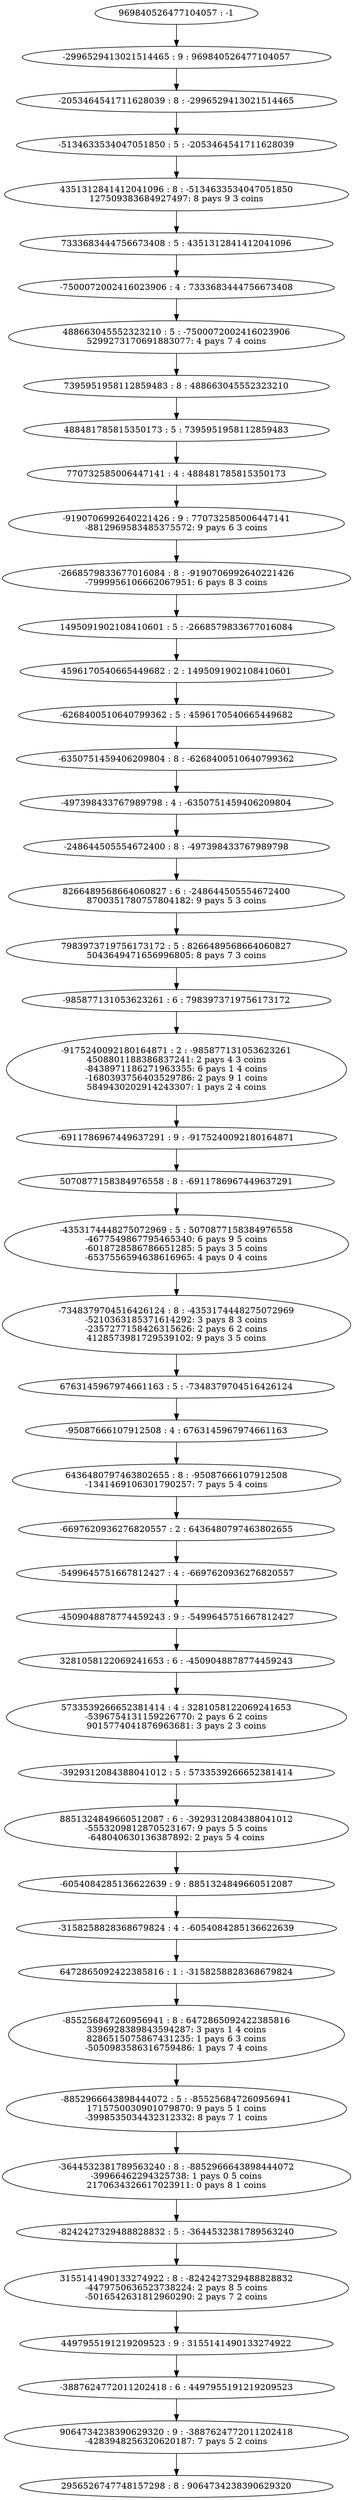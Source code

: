 digraph "plots_10_0.9_0.8_1000000.0_6000.0_2880000.0/tree_0.dot" {
	0 [label="969840526477104057 : -1"]
	1 [label="-2996529413021514465 : 9 : 969840526477104057
"]
	2 [label="-2053464541711628039 : 8 : -2996529413021514465
"]
	3 [label="-5134633534047051850 : 5 : -2053464541711628039
"]
	4 [label="4351312841412041096 : 8 : -5134633534047051850
127509383684927497: 8 pays 9 3 coins
"]
	5 [label="7333683444756673408 : 5 : 4351312841412041096
"]
	6 [label="-7500072002416023906 : 4 : 7333683444756673408
"]
	7 [label="488663045552323210 : 5 : -7500072002416023906
5299273170691883077: 4 pays 7 4 coins
"]
	8 [label="7395951958112859483 : 8 : 488663045552323210
"]
	9 [label="488481785815350173 : 5 : 7395951958112859483
"]
	10 [label="770732585006447141 : 4 : 488481785815350173
"]
	11 [label="-9190706992640221426 : 9 : 770732585006447141
-8812969583485375572: 9 pays 6 3 coins
"]
	12 [label="-2668579833677016084 : 8 : -9190706992640221426
-7999956106662067951: 6 pays 8 3 coins
"]
	13 [label="1495091902108410601 : 5 : -2668579833677016084
"]
	14 [label="4596170540665449682 : 2 : 1495091902108410601
"]
	15 [label="-6268400510640799362 : 5 : 4596170540665449682
"]
	16 [label="-6350751459406209804 : 8 : -6268400510640799362
"]
	17 [label="-497398433767989798 : 4 : -6350751459406209804
"]
	18 [label="-248644505554672400 : 8 : -497398433767989798
"]
	19 [label="8266489568664060827 : 6 : -248644505554672400
8700351780757804182: 9 pays 5 3 coins
"]
	20 [label="7983973719756173172 : 5 : 8266489568664060827
5043649471656996805: 8 pays 7 3 coins
"]
	21 [label="-985877131053623261 : 6 : 7983973719756173172
"]
	22 [label="-9175240092180164871 : 2 : -985877131053623261
4508801188386837241: 2 pays 4 3 coins
-8438971186271963355: 6 pays 1 4 coins
-1680393756403529786: 2 pays 9 1 coins
5849430202914243307: 1 pays 2 4 coins
"]
	23 [label="-6911786967449637291 : 9 : -9175240092180164871
"]
	24 [label="5070877158384976558 : 8 : -6911786967449637291
"]
	25 [label="-4353174448275072969 : 5 : 5070877158384976558
-4677549867795465340: 6 pays 9 5 coins
-6018728586786651285: 5 pays 3 5 coins
-6537556594638616965: 4 pays 0 4 coins
"]
	26 [label="-7348379704516426124 : 8 : -4353174448275072969
-5210363185371614292: 3 pays 8 3 coins
-2357277158426315626: 2 pays 6 2 coins
4128573981729539102: 9 pays 3 5 coins
"]
	27 [label="6763145967974661163 : 5 : -7348379704516426124
"]
	28 [label="-95087666107912508 : 4 : 6763145967974661163
"]
	29 [label="6436480797463802655 : 8 : -95087666107912508
-1341469106301790257: 7 pays 5 4 coins
"]
	30 [label="-6697620936276820557 : 2 : 6436480797463802655
"]
	31 [label="-5499645751667812427 : 4 : -6697620936276820557
"]
	32 [label="-4509048878774459243 : 9 : -5499645751667812427
"]
	33 [label="3281058122069241653 : 6 : -4509048878774459243
"]
	34 [label="5733539266652381414 : 4 : 3281058122069241653
-5396754131159226770: 2 pays 6 2 coins
9015774041876963681: 3 pays 2 3 coins
"]
	35 [label="-3929312084388041012 : 5 : 5733539266652381414
"]
	36 [label="8851324849660512087 : 6 : -3929312084388041012
-5553209812870523167: 9 pays 5 5 coins
-648040630136387892: 2 pays 5 4 coins
"]
	37 [label="-6054084285136622639 : 9 : 8851324849660512087
"]
	38 [label="-3158258828368679824 : 4 : -6054084285136622639
"]
	39 [label="6472865092422385816 : 1 : -3158258828368679824
"]
	40 [label="-855256847260956941 : 8 : 6472865092422385816
3396928389843594287: 3 pays 1 4 coins
8286515075867431235: 1 pays 6 3 coins
-5050983586316759486: 1 pays 7 4 coins
"]
	41 [label="-8852966643898444072 : 5 : -855256847260956941
1715750030901079870: 9 pays 5 1 coins
-3998535034432312332: 8 pays 7 1 coins
"]
	42 [label="-3644532381789563240 : 8 : -8852966643898444072
-39966462294325738: 1 pays 0 5 coins
2170634326617023911: 0 pays 8 1 coins
"]
	43 [label="-8242427329488828832 : 5 : -3644532381789563240
"]
	44 [label="3155141490133274922 : 8 : -8242427329488828832
-4479750636523738224: 2 pays 8 5 coins
-5016542631812960290: 2 pays 7 2 coins
"]
	45 [label="4497955191219209523 : 9 : 3155141490133274922
"]
	46 [label="-3887624772011202418 : 6 : 4497955191219209523
"]
	47 [label="9064734238390629320 : 9 : -3887624772011202418
-4283948256320620187: 7 pays 5 2 coins
"]
	48 [label="2956526747748157298 : 8 : 9064734238390629320
"]
	0 -> 1
	1 -> 2
	2 -> 3
	3 -> 4
	4 -> 5
	5 -> 6
	6 -> 7
	7 -> 8
	8 -> 9
	9 -> 10
	10 -> 11
	11 -> 12
	12 -> 13
	13 -> 14
	14 -> 15
	15 -> 16
	16 -> 17
	17 -> 18
	18 -> 19
	19 -> 20
	20 -> 21
	21 -> 22
	22 -> 23
	23 -> 24
	24 -> 25
	25 -> 26
	26 -> 27
	27 -> 28
	28 -> 29
	29 -> 30
	30 -> 31
	31 -> 32
	32 -> 33
	33 -> 34
	34 -> 35
	35 -> 36
	36 -> 37
	37 -> 38
	38 -> 39
	39 -> 40
	40 -> 41
	41 -> 42
	42 -> 43
	43 -> 44
	44 -> 45
	45 -> 46
	46 -> 47
	47 -> 48
}
